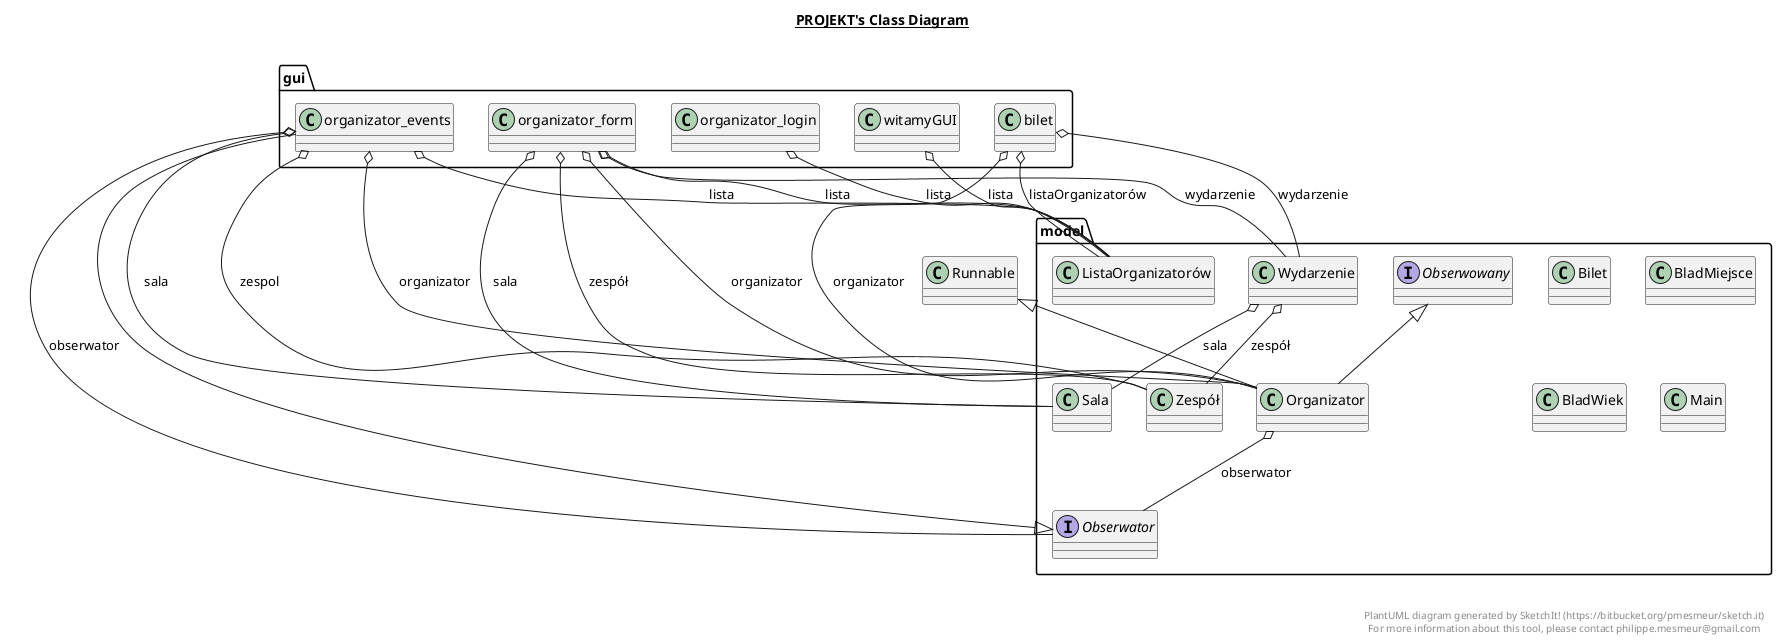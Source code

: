 @startuml

title __PROJEKT's Class Diagram__\n

  package model {
    class Bilet {
    }
  }
  

  package model {
    class BladMiejsce {
    }
  }
  

  package model {
    class BladWiek {
    }
  }
  

  package model {
    class ListaOrganizatorów {
    }
  }
  

  package model {
    class Main {
    }
  }
  

  package model {
    interface Obserwator {
    }
  }
  

  package model {
    interface Obserwowany {
    }
  }
  

  package model {
    class Organizator {
    }
  }
  

  package model {
    class Sala {
    }
  }
  

  package model {
    class Wydarzenie {
    }
  }
  

  package model {
    class Zespół {
    }
  }
  

  package gui {
    class bilet {
    }
  }
  

  package gui {
    class organizator_events {
    }
  }
  

  package gui {
    class organizator_form {
    }
  }
  

  package gui {
    class organizator_login {
    }
  }
  

  package gui {
    class witamyGUI {
    }
  }
  

  Organizator -up-|> Runnable
  Organizator -up-|> Obserwowany
  Organizator o-- Obserwator : obserwator
  Wydarzenie o-- Sala : sala
  Wydarzenie o-- Zespół : zespół
  bilet o-- Wydarzenie : wydarzenie
  bilet o-- ListaOrganizatorów : listaOrganizatorów
  bilet o-- Organizator : organizator
  organizator_events -up-|> Obserwator
  organizator_events o-- Organizator : organizator
  organizator_events o-- ListaOrganizatorów : lista
  organizator_events o-- Zespół : zespol
  organizator_events o-- Sala : sala
  organizator_events o-- Obserwator : obserwator
  organizator_form o-- Organizator : organizator
  organizator_form o-- Wydarzenie : wydarzenie
  organizator_form o-- Sala : sala
  organizator_form o-- Zespół : zespół
  organizator_form o-- ListaOrganizatorów : lista
  organizator_login o-- ListaOrganizatorów : lista
  witamyGUI o-- ListaOrganizatorów : lista


right footer


PlantUML diagram generated by SketchIt! (https://bitbucket.org/pmesmeur/sketch.it)
For more information about this tool, please contact philippe.mesmeur@gmail.com
endfooter

@enduml
